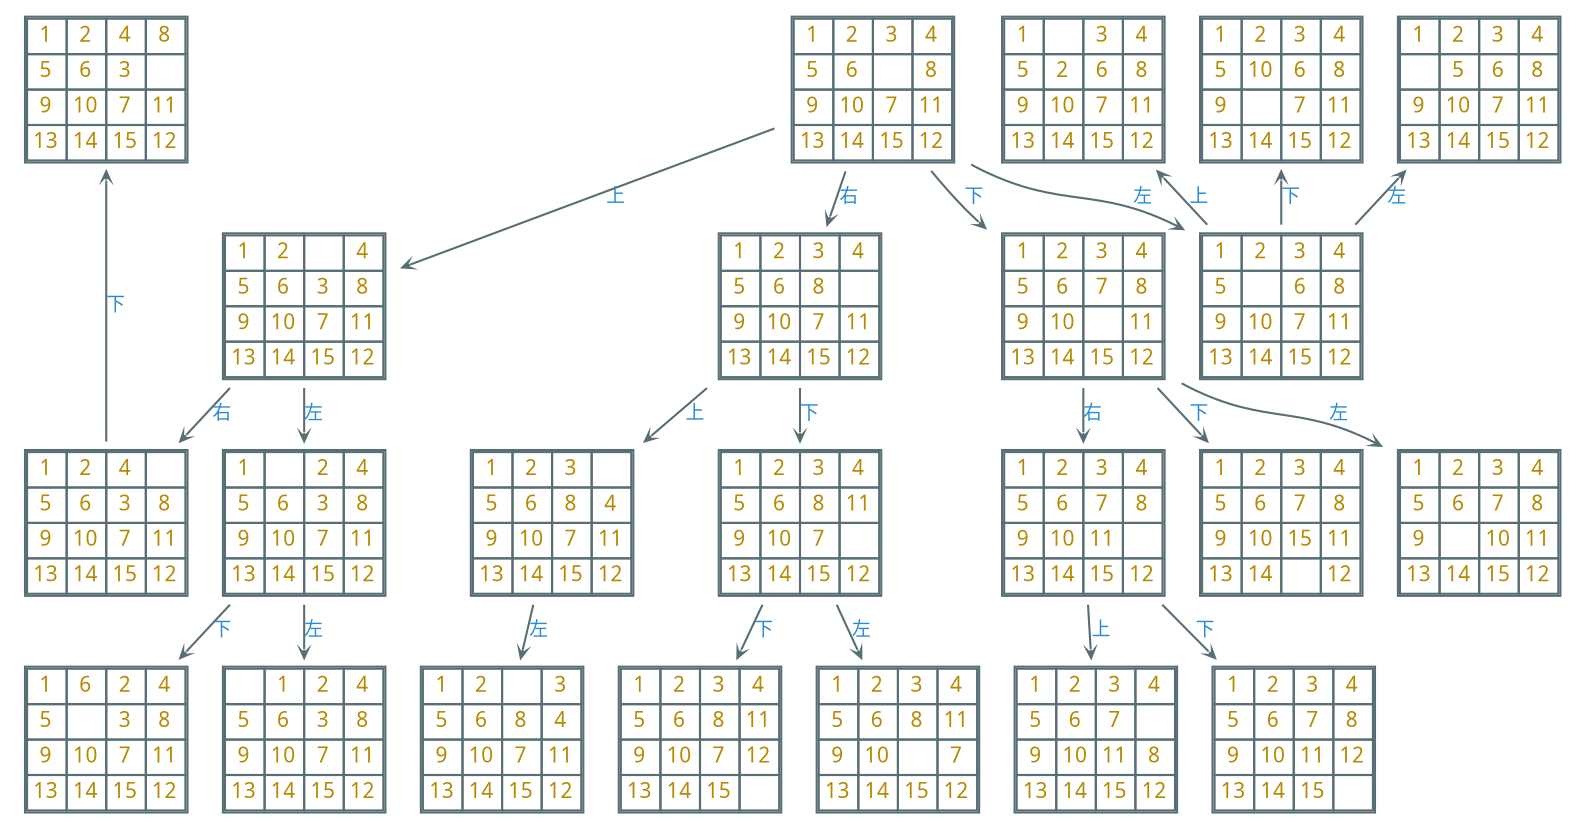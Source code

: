 digraph g {
    bgcolor=transparent
    graph [nodesep=0.01, ranksep=0.01]
    rankdir=TB
    node [shape=none, color="#586e75", fontcolor="#b58900", fontsize=10, fontname="LXGWWenKai"]
    edge [arrowhead=vee, color="#586e75", fontcolor="#268bd2", fontsize=9, fontname="LXGWWenKai", arrowsize=0.4]

    n1 [label=<<table cellspacing="0" border="1">
        <tr><td>1</td><td>2</td><td>3</td><td>4</td></tr>
        <tr><td>5</td><td>6</td><td></td><td>8</td></tr>
        <tr><td>9</td><td>10</td><td>7</td><td>11</td></tr>
        <tr><td>13</td><td>14</td><td>15</td><td>12</td></tr>
        </table>>]

    n2 [label=<<table cellspacing="0" border="1">
        <tr><td>1</td><td>2</td><td></td><td>4</td></tr>
        <tr><td>5</td><td>6</td><td>3</td><td>8</td></tr>
        <tr><td>9</td><td>10</td><td>7</td><td>11</td></tr>
        <tr><td>13</td><td>14</td><td>15</td><td>12</td></tr>
        </table>>]

    n3 [label=<<table cellspacing="0" border="1">
        <tr><td>1</td><td>2</td><td>3</td><td>4</td></tr>
        <tr><td>5</td><td>6</td><td>8</td><td></td></tr>
        <tr><td>9</td><td>10</td><td>7</td><td>11</td></tr>
        <tr><td>13</td><td>14</td><td>15</td><td>12</td></tr>
        </table>>]

    n4 [label=<<table cellspacing="0" border="1">
        <tr><td>1</td><td>2</td><td>3</td><td>4</td></tr>
        <tr><td>5</td><td>6</td><td>7</td><td>8</td></tr>
        <tr><td>9</td><td>10</td><td></td><td>11</td></tr>
        <tr><td>13</td><td>14</td><td>15</td><td>12</td></tr>
        </table>>]

    n5 [label=<<table cellspacing="0" border="1">
        <tr><td>1</td><td>2</td><td>3</td><td>4</td></tr>
        <tr><td>5</td><td></td><td>6</td><td>8</td></tr>
        <tr><td>9</td><td>10</td><td>7</td><td>11</td></tr>
        <tr><td>13</td><td>14</td><td>15</td><td>12</td></tr>
        </table>>]

    n1 -> n2 [label=上]
    n1 -> n3 [label=右]
    n1 -> n4 [label=下]
    n1 -> n5 [label=左]

    n6 [label=<<table cellspacing="0" border="1">
        <tr><td>1</td><td>2</td><td>4</td><td></td></tr>
        <tr><td>5</td><td>6</td><td>3</td><td>8</td></tr>
        <tr><td>9</td><td>10</td><td>7</td><td>11</td></tr>
        <tr><td>13</td><td>14</td><td>15</td><td>12</td></tr>
        </table>>]

    n7 [label=<<table cellspacing="0" border="1">
        <tr><td>1</td><td></td><td>2</td><td>4</td></tr>
        <tr><td>5</td><td>6</td><td>3</td><td>8</td></tr>
        <tr><td>9</td><td>10</td><td>7</td><td>11</td></tr>
        <tr><td>13</td><td>14</td><td>15</td><td>12</td></tr>
        </table>>]

    n2 -> n6 [label=右]
    n2 -> n7 [label=左]

    n8 [label=<<table cellspacing="0" border="1">
        <tr><td>1</td><td>2</td><td>3</td><td></td></tr>
        <tr><td>5</td><td>6</td><td>8</td><td>4</td></tr>
        <tr><td>9</td><td>10</td><td>7</td><td>11</td></tr>
        <tr><td>13</td><td>14</td><td>15</td><td>12</td></tr>
        </table>>]

    n9 [label=<<table cellspacing="0" border="1">
        <tr><td>1</td><td>2</td><td>3</td><td>4</td></tr>
        <tr><td>5</td><td>6</td><td>8</td><td>11</td></tr>
        <tr><td>9</td><td>10</td><td>7</td><td></td></tr>
        <tr><td>13</td><td>14</td><td>15</td><td>12</td></tr>
        </table>>]
    
    n3 -> n8 [label=上]
    n3 -> n9 [label=下]

    n11 [label=<<table cellspacing="0" border="1">
        <tr><td>1</td><td>2</td><td>3</td><td>4</td></tr>
        <tr><td>5</td><td>6</td><td>7</td><td>8</td></tr>
        <tr><td>9</td><td>10</td><td>15</td><td>11</td></tr>
        <tr><td>13</td><td>14</td><td></td><td>12</td></tr>
        </table>>]

    n12 [label=<<table cellspacing="0" border="1">
        <tr><td>1</td><td>2</td><td>3</td><td>4</td></tr>
        <tr><td>5</td><td>6</td><td>7</td><td>8</td></tr>
        <tr><td>9</td><td></td><td>10</td><td>11</td></tr>
        <tr><td>13</td><td>14</td><td>15</td><td>12</td></tr>
        </table>>]

    n10 [label=<<table cellspacing="0" border="1">
        <tr><td>1</td><td>2</td><td>3</td><td>4</td></tr>
        <tr><td>5</td><td>6</td><td>7</td><td>8</td></tr>
        <tr><td>9</td><td>10</td><td>11</td><td></td></tr>
        <tr><td>13</td><td>14</td><td>15</td><td>12</td></tr>
        </table>>]

    n4 -> n10 [label=右]
    n4 -> n11 [label=下]
    n4 -> n12 [label=左]

    n13 [label=<<table cellspacing="0" border="1">
        <tr><td>1</td><td></td><td>3</td><td>4</td></tr>
        <tr><td>5</td><td>2</td><td>6</td><td>8</td></tr>
        <tr><td>9</td><td>10</td><td>7</td><td>11</td></tr>
        <tr><td>13</td><td>14</td><td>15</td><td>12</td></tr>
        </table>>]

    n14 [label=<<table cellspacing="0" border="1">
        <tr><td>1</td><td>2</td><td>3</td><td>4</td></tr>
        <tr><td>5</td><td>10</td><td>6</td><td>8</td></tr>
        <tr><td>9</td><td></td><td>7</td><td>11</td></tr>
        <tr><td>13</td><td>14</td><td>15</td><td>12</td></tr>
        </table>>]

    n15 [label=<<table cellspacing="0" border="1">
        <tr><td>1</td><td>2</td><td>3</td><td>4</td></tr>
        <tr><td></td><td>5</td><td>6</td><td>8</td></tr>
        <tr><td>9</td><td>10</td><td>7</td><td>11</td></tr>
        <tr><td>13</td><td>14</td><td>15</td><td>12</td></tr>
        </table>>]

    n5 -> n13 [label=上]
    n5 -> n14 [label=下]
    n5 -> n15 [label=左]

    n16 [label=<<table cellspacing="0" border="1">
        <tr><td>1</td><td>2</td><td>4</td><td>8</td></tr>
        <tr><td>5</td><td>6</td><td>3</td><td></td></tr>
        <tr><td>9</td><td>10</td><td>7</td><td>11</td></tr>
        <tr><td>13</td><td>14</td><td>15</td><td>12</td></tr>
        </table>>]

    n6 -> n16 [label=下]

    n18 [label=<<table cellspacing="0" border="1">
        <tr><td></td><td>1</td><td>2</td><td>4</td></tr>
        <tr><td>5</td><td>6</td><td>3</td><td>8</td></tr>
        <tr><td>9</td><td>10</td><td>7</td><td>11</td></tr>
        <tr><td>13</td><td>14</td><td>15</td><td>12</td></tr>
        </table>>]

    n17 [label=<<table cellspacing="0" border="1">
        <tr><td>1</td><td>6</td><td>2</td><td>4</td></tr>
        <tr><td>5</td><td></td><td>3</td><td>8</td></tr>
        <tr><td>9</td><td>10</td><td>7</td><td>11</td></tr>
        <tr><td>13</td><td>14</td><td>15</td><td>12</td></tr>
        </table>>]

    n7 -> n17 [label=下]
    n7 -> n18 [label=左]

    n19 [label=<<table cellspacing="0" border="1">
        <tr><td>1</td><td>2</td><td></td><td>3</td></tr>
        <tr><td>5</td><td>6</td><td>8</td><td>4</td></tr>
        <tr><td>9</td><td>10</td><td>7</td><td>11</td></tr>
        <tr><td>13</td><td>14</td><td>15</td><td>12</td></tr>
        </table>>]

    n8 -> n19 [label=左]

    n21 [label=<<table cellspacing="0" border="1">
        <tr><td>1</td><td>2</td><td>3</td><td>4</td></tr>
        <tr><td>5</td><td>6</td><td>8</td><td>11</td></tr>
        <tr><td>9</td><td>10</td><td></td><td>7</td></tr>
        <tr><td>13</td><td>14</td><td>15</td><td>12</td></tr>
        </table>>]

    n20 [label=<<table cellspacing="0" border="1">
        <tr><td>1</td><td>2</td><td>3</td><td>4</td></tr>
        <tr><td>5</td><td>6</td><td>8</td><td>11</td></tr>
        <tr><td>9</td><td>10</td><td>7</td><td>12</td></tr>
        <tr><td>13</td><td>14</td><td>15</td><td></td></tr>
        </table>>]

    n9 -> n20 [label=下]
    n9 -> n21 [label=左]

    n23 [label=<<table cellspacing="0" border="1">
        <tr><td>1</td><td>2</td><td>3</td><td>4</td></tr>
        <tr><td>5</td><td>6</td><td>7</td><td>8</td></tr>
        <tr><td>9</td><td>10</td><td>11</td><td>12</td></tr>
        <tr><td>13</td><td>14</td><td>15</td><td></td></tr>
        </table>>]

    n22 [label=<<table cellspacing="0" border="1">
        <tr><td>1</td><td>2</td><td>3</td><td>4</td></tr>
        <tr><td>5</td><td>6</td><td>7</td><td></td></tr>
        <tr><td>9</td><td>10</td><td>11</td><td>8</td></tr>
        <tr><td>13</td><td>14</td><td>15</td><td>12</td></tr>
        </table>>]

    n10 -> n22 [label=上]
    n10 -> n23 [label=下]
    
    {rank="same"; n1; n13; n14; n15; n16}
}